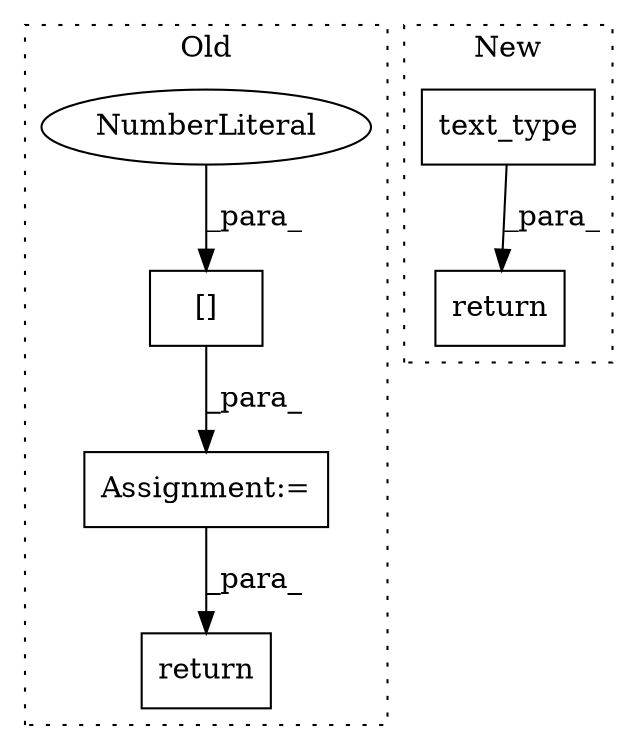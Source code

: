 digraph G {
subgraph cluster0 {
1 [label="return" a="41" s="36308" l="7" shape="box"];
4 [label="Assignment:=" a="7" s="36115" l="1" shape="box"];
5 [label="[]" a="2" s="36116,36122" l="5,1" shape="box"];
6 [label="NumberLiteral" a="34" s="36121" l="1" shape="ellipse"];
label = "Old";
style="dotted";
}
subgraph cluster1 {
2 [label="text_type" a="32" s="40587,40608" l="10,1" shape="box"];
3 [label="return" a="41" s="40580" l="7" shape="box"];
label = "New";
style="dotted";
}
2 -> 3 [label="_para_"];
4 -> 1 [label="_para_"];
5 -> 4 [label="_para_"];
6 -> 5 [label="_para_"];
}